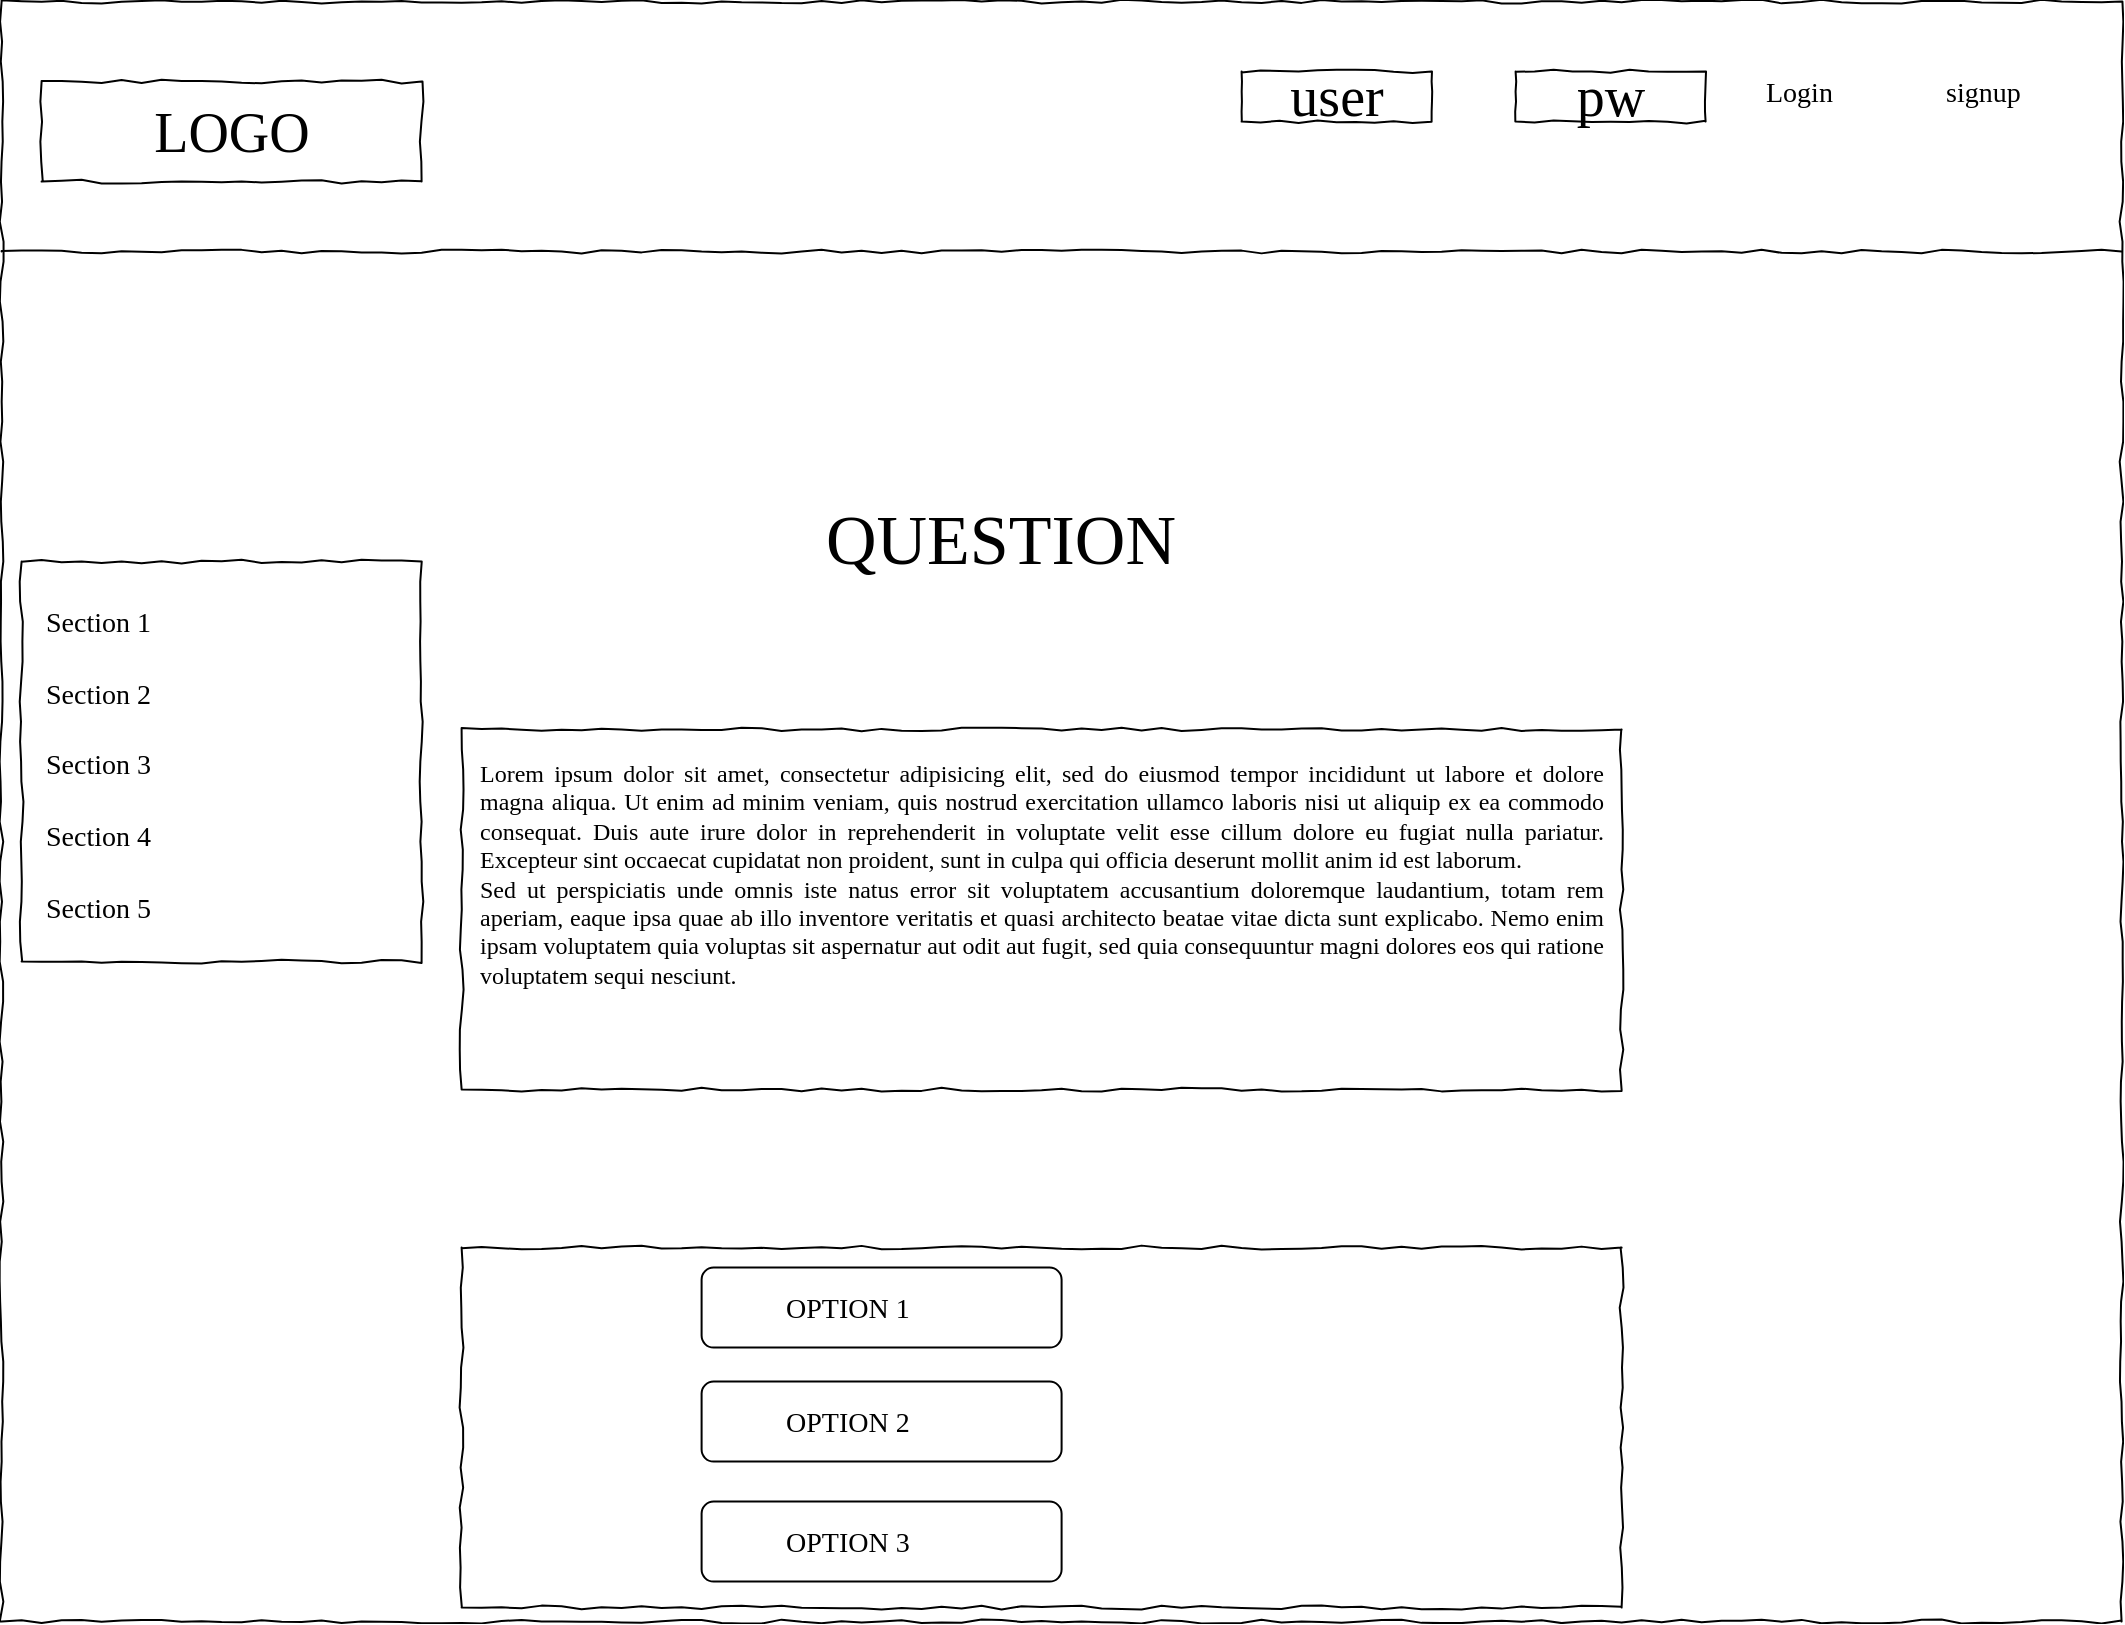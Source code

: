 <mxfile version="13.10.0" type="embed" pages="6">
    <diagram id="9mSrvR_fF11Wma3yozF7" name="Page-1">
        <mxGraphModel dx="3020" dy="1195" grid="1" gridSize="10" guides="1" tooltips="1" connect="1" arrows="1" fold="1" page="1" pageScale="1" pageWidth="827" pageHeight="1169" math="0" shadow="0">
            <root>
                <mxCell id="0"/>
                <mxCell id="1" parent="0"/>
                <mxCell id="EHp37O_aqdO1DeP4ZZcL-1" value="" style="rounded=1;whiteSpace=wrap;html=1;fontSize=35;" parent="1" vertex="1">
                    <mxGeometry x="90.8" y="884.8" width="180" height="40" as="geometry"/>
                </mxCell>
                <mxCell id="EHp37O_aqdO1DeP4ZZcL-2" value="" style="rounded=1;whiteSpace=wrap;html=1;fontSize=35;" parent="1" vertex="1">
                    <mxGeometry x="90.8" y="944.8" width="180" height="40" as="geometry"/>
                </mxCell>
                <mxCell id="EHp37O_aqdO1DeP4ZZcL-3" value="" style="whiteSpace=wrap;html=1;rounded=0;shadow=0;labelBackgroundColor=none;strokeWidth=1;fillColor=none;fontFamily=Verdana;fontSize=12;align=center;comic=1;" parent="1" vertex="1">
                    <mxGeometry x="-29.2" y="817.8" width="580" height="180" as="geometry"/>
                </mxCell>
                <mxCell id="EHp37O_aqdO1DeP4ZZcL-4" value="" style="rounded=1;whiteSpace=wrap;html=1;fontSize=35;" parent="1" vertex="1">
                    <mxGeometry x="90.8" y="827.8" width="180" height="40" as="geometry"/>
                </mxCell>
                <mxCell id="EHp37O_aqdO1DeP4ZZcL-5" value="" style="whiteSpace=wrap;html=1;rounded=0;shadow=0;labelBackgroundColor=none;strokeColor=#000000;strokeWidth=1;fillColor=none;fontFamily=Verdana;fontSize=12;fontColor=#000000;align=center;comic=1;" parent="1" vertex="1">
                    <mxGeometry x="-259.2" y="194.8" width="1060" height="810" as="geometry"/>
                </mxCell>
                <mxCell id="EHp37O_aqdO1DeP4ZZcL-6" value="LOGO" style="whiteSpace=wrap;html=1;rounded=0;shadow=0;labelBackgroundColor=none;strokeWidth=1;fontFamily=Verdana;fontSize=28;align=center;comic=1;" parent="1" vertex="1">
                    <mxGeometry x="-239.2" y="234.8" width="190" height="50" as="geometry"/>
                </mxCell>
                <mxCell id="EHp37O_aqdO1DeP4ZZcL-7" value="Login" style="text;html=1;points=[];align=left;verticalAlign=top;spacingTop=-4;fontSize=14;fontFamily=Verdana" parent="1" vertex="1">
                    <mxGeometry x="620.8" y="229.8" width="60" height="20" as="geometry"/>
                </mxCell>
                <mxCell id="EHp37O_aqdO1DeP4ZZcL-8" value="signup" style="text;html=1;points=[];align=left;verticalAlign=top;spacingTop=-4;fontSize=14;fontFamily=Verdana" parent="1" vertex="1">
                    <mxGeometry x="710.8" y="229.8" width="60" height="20" as="geometry"/>
                </mxCell>
                <mxCell id="EHp37O_aqdO1DeP4ZZcL-9" value="" style="whiteSpace=wrap;html=1;rounded=0;shadow=0;labelBackgroundColor=none;strokeWidth=1;fillColor=none;fontFamily=Verdana;fontSize=12;align=center;comic=1;" parent="1" vertex="1">
                    <mxGeometry x="-249.2" y="474.8" width="200" height="200" as="geometry"/>
                </mxCell>
                <mxCell id="EHp37O_aqdO1DeP4ZZcL-10" value="" style="line;strokeWidth=1;html=1;rounded=0;shadow=0;labelBackgroundColor=none;fillColor=none;fontFamily=Verdana;fontSize=14;fontColor=#000000;align=center;comic=1;" parent="1" vertex="1">
                    <mxGeometry x="-259.2" y="314.8" width="1060" height="10" as="geometry"/>
                </mxCell>
                <mxCell id="EHp37O_aqdO1DeP4ZZcL-11" value="" style="verticalLabelPosition=bottom;shadow=0;dashed=0;align=center;html=1;verticalAlign=top;strokeWidth=1;shape=mxgraph.mockup.graphics.simpleIcon;rounded=0;labelBackgroundColor=none;fontFamily=Verdana;fontSize=14;fontColor=#000000;comic=1;strokeColor=none;" parent="1" vertex="1">
                    <mxGeometry x="-29.2" y="404.8" width="580" height="400" as="geometry"/>
                </mxCell>
                <mxCell id="EHp37O_aqdO1DeP4ZZcL-12" value="Section 1" style="text;html=1;points=[];align=left;verticalAlign=top;spacingTop=-4;fontSize=14;fontFamily=Verdana" parent="1" vertex="1">
                    <mxGeometry x="-239.2" y="494.8" width="170" height="20" as="geometry"/>
                </mxCell>
                <mxCell id="EHp37O_aqdO1DeP4ZZcL-13" value="Section 2" style="text;html=1;points=[];align=left;verticalAlign=top;spacingTop=-4;fontSize=14;fontFamily=Verdana" parent="1" vertex="1">
                    <mxGeometry x="-239.2" y="530.8" width="170" height="20" as="geometry"/>
                </mxCell>
                <mxCell id="EHp37O_aqdO1DeP4ZZcL-14" value="Section 3" style="text;html=1;points=[];align=left;verticalAlign=top;spacingTop=-4;fontSize=14;fontFamily=Verdana" parent="1" vertex="1">
                    <mxGeometry x="-239.2" y="565.8" width="170" height="20" as="geometry"/>
                </mxCell>
                <mxCell id="EHp37O_aqdO1DeP4ZZcL-15" value="Section 4" style="text;html=1;points=[];align=left;verticalAlign=top;spacingTop=-4;fontSize=14;fontFamily=Verdana" parent="1" vertex="1">
                    <mxGeometry x="-239.2" y="601.8" width="170" height="20" as="geometry"/>
                </mxCell>
                <mxCell id="EHp37O_aqdO1DeP4ZZcL-16" value="Section 5" style="text;html=1;points=[];align=left;verticalAlign=top;spacingTop=-4;fontSize=14;fontFamily=Verdana" parent="1" vertex="1">
                    <mxGeometry x="-239.2" y="637.8" width="170" height="20" as="geometry"/>
                </mxCell>
                <mxCell id="EHp37O_aqdO1DeP4ZZcL-17" value="QUESTION" style="text;html=1;points=[];align=left;verticalAlign=top;spacingTop=-4;fontSize=35;fontFamily=Verdana" parent="1" vertex="1">
                    <mxGeometry x="150.8" y="440.8" width="170" height="20" as="geometry"/>
                </mxCell>
                <mxCell id="EHp37O_aqdO1DeP4ZZcL-18" value="user" style="whiteSpace=wrap;html=1;rounded=0;shadow=0;labelBackgroundColor=none;strokeWidth=1;fontFamily=Verdana;fontSize=28;align=center;comic=1;" parent="1" vertex="1">
                    <mxGeometry x="360.8" y="229.8" width="95" height="25" as="geometry"/>
                </mxCell>
                <mxCell id="EHp37O_aqdO1DeP4ZZcL-19" value="pw" style="whiteSpace=wrap;html=1;rounded=0;shadow=0;labelBackgroundColor=none;strokeWidth=1;fontFamily=Verdana;fontSize=28;align=center;comic=1;" parent="1" vertex="1">
                    <mxGeometry x="497.8" y="229.8" width="95" height="25" as="geometry"/>
                </mxCell>
                <mxCell id="EHp37O_aqdO1DeP4ZZcL-20" value="&lt;div style=&quot;text-align: justify&quot;&gt;&lt;span&gt;Lorem ipsum dolor sit amet, consectetur adipisicing elit, sed do eiusmod tempor incididunt ut labore et dolore magna aliqua. Ut enim ad minim veniam, quis nostrud exercitation ullamco laboris nisi ut aliquip ex ea commodo consequat. Duis aute irure dolor in reprehenderit in voluptate velit esse cillum dolore eu fugiat nulla pariatur. Excepteur sint occaecat cupidatat non proident, sunt in culpa qui officia deserunt mollit anim id est laborum.&lt;/span&gt;&lt;/div&gt;&lt;div style=&quot;text-align: justify&quot;&gt;&lt;span&gt;Sed ut perspiciatis unde omnis iste natus error sit voluptatem accusantium doloremque laudantium, totam rem aperiam, eaque ipsa quae ab illo inventore veritatis et quasi architecto beatae vitae dicta sunt explicabo. Nemo enim ipsam voluptatem quia voluptas sit aspernatur aut odit aut fugit, sed quia consequuntur magni dolores eos qui ratione voluptatem sequi nesciunt.&amp;nbsp;&lt;/span&gt;&lt;/div&gt;" style="whiteSpace=wrap;html=1;rounded=0;shadow=0;labelBackgroundColor=none;strokeWidth=1;fillColor=none;fontFamily=Verdana;fontSize=12;align=center;verticalAlign=top;spacing=10;comic=1;" parent="1" vertex="1">
                    <mxGeometry x="-29.2" y="558.8" width="580" height="180" as="geometry"/>
                </mxCell>
                <mxCell id="EHp37O_aqdO1DeP4ZZcL-21" value="OPTION 1" style="text;html=1;points=[];align=left;verticalAlign=top;spacingTop=-4;fontSize=14;fontFamily=Verdana" parent="1" vertex="1">
                    <mxGeometry x="130.8" y="837.8" width="170" height="20" as="geometry"/>
                </mxCell>
                <mxCell id="EHp37O_aqdO1DeP4ZZcL-22" value="OPTION 2" style="text;html=1;points=[];align=left;verticalAlign=top;spacingTop=-4;fontSize=14;fontFamily=Verdana" parent="1" vertex="1">
                    <mxGeometry x="130.8" y="894.8" width="170" height="20" as="geometry"/>
                </mxCell>
                <mxCell id="EHp37O_aqdO1DeP4ZZcL-23" value="OPTION 3" style="text;html=1;points=[];align=left;verticalAlign=top;spacingTop=-4;fontSize=14;fontFamily=Verdana" parent="1" vertex="1">
                    <mxGeometry x="130.8" y="954.8" width="170" height="20" as="geometry"/>
                </mxCell>
            </root>
        </mxGraphModel>
    </diagram>
    <diagram name="header" id="T_zv0y7L2unFAjTuKP4S">
        &#xa;
        <mxGraphModel dx="1550" dy="819" grid="1" gridSize="10" guides="1" tooltips="1" connect="1" arrows="1" fold="1" page="1" pageScale="1" pageWidth="1100" pageHeight="850" background="#ffffff" math="0" shadow="0">
            &#xa;
            <root>
                &#xa;
                <mxCell id="0"/>
                &#xa;
                <mxCell id="1" parent="0"/>
                &#xa;
                <mxCell id="677b7b8949515195-2" value="LOGO" style="whiteSpace=wrap;html=1;rounded=0;shadow=0;labelBackgroundColor=none;strokeWidth=1;fontFamily=Verdana;fontSize=28;align=center;comic=1;" parent="1" vertex="1">
                    &#xa;
                    <mxGeometry x="40" y="60" width="190" height="50" as="geometry"/>
                    &#xa;
                </mxCell>
                &#xa;
                <mxCell id="677b7b8949515195-5" value="Login" style="text;html=1;points=[];align=left;verticalAlign=top;spacingTop=-4;fontSize=14;fontFamily=Verdana" parent="1" vertex="1">
                    &#xa;
                    <mxGeometry x="900" y="55" width="60" height="20" as="geometry"/>
                    &#xa;
                </mxCell>
                &#xa;
                <mxCell id="677b7b8949515195-6" value="signup" style="text;html=1;points=[];align=left;verticalAlign=top;spacingTop=-4;fontSize=14;fontFamily=Verdana" parent="1" vertex="1">
                    &#xa;
                    <mxGeometry x="990" y="55" width="60" height="20" as="geometry"/>
                    &#xa;
                </mxCell>
                &#xa;
                <mxCell id="677b7b8949515195-9" value="" style="line;strokeWidth=1;html=1;rounded=0;shadow=0;labelBackgroundColor=none;fillColor=none;fontFamily=Verdana;fontSize=14;fontColor=#000000;align=center;comic=1;" parent="1" vertex="1">
                    &#xa;
                    <mxGeometry x="20" y="140" width="1060" height="10" as="geometry"/>
                    &#xa;
                </mxCell>
                &#xa;
                <mxCell id="8QZH9lYyCBdCJ9C0I0Zb-1" value="user" style="whiteSpace=wrap;html=1;rounded=0;shadow=0;labelBackgroundColor=none;strokeWidth=1;fontFamily=Verdana;fontSize=28;align=center;comic=1;" parent="1" vertex="1">
                    &#xa;
                    <mxGeometry x="640" y="55" width="95" height="25" as="geometry"/>
                    &#xa;
                </mxCell>
                &#xa;
                <mxCell id="8QZH9lYyCBdCJ9C0I0Zb-2" value="pw" style="whiteSpace=wrap;html=1;rounded=0;shadow=0;labelBackgroundColor=none;strokeWidth=1;fontFamily=Verdana;fontSize=28;align=center;comic=1;" parent="1" vertex="1">
                    &#xa;
                    <mxGeometry x="777" y="55" width="95" height="25" as="geometry"/>
                    &#xa;
                </mxCell>
                &#xa;
            </root>
            &#xa;
        </mxGraphModel>
        &#xa;
    </diagram>
    <diagram name="registration-page" id="9AKe_0z_vFHGm0qojJKv">
        <mxGraphModel dx="877" dy="478" grid="1" gridSize="10" guides="1" tooltips="1" connect="1" arrows="1" fold="1" page="1" pageScale="1" pageWidth="827" pageHeight="1169" math="0" shadow="0">
            <root>
                <mxCell id="NIF3lZsHgz7MxcqevJ2k-0"/>
                <mxCell id="NIF3lZsHgz7MxcqevJ2k-1" parent="NIF3lZsHgz7MxcqevJ2k-0"/>
                <mxCell id="MGryraTiGLBQ0hXm_vK5-1" value="" style="rounded=1;whiteSpace=wrap;html=1;fontSize=35;" parent="NIF3lZsHgz7MxcqevJ2k-1" vertex="1">
                    <mxGeometry x="740" y="555" width="180" height="40" as="geometry"/>
                </mxCell>
                <mxCell id="nOmtM3Nrmr1HUzVENjCZ-4" value="" style="whiteSpace=wrap;html=1;rounded=0;shadow=0;labelBackgroundColor=none;strokeColor=#000000;strokeWidth=1;fillColor=none;fontFamily=Verdana;fontSize=12;fontColor=#000000;align=center;comic=1;" parent="NIF3lZsHgz7MxcqevJ2k-1" vertex="1">
                    <mxGeometry x="20" y="20" width="1060" height="810" as="geometry"/>
                </mxCell>
                <mxCell id="nOmtM3Nrmr1HUzVENjCZ-0" value="" style="rounded=1;whiteSpace=wrap;html=1;fontSize=35;" parent="NIF3lZsHgz7MxcqevJ2k-1" vertex="1">
                    <mxGeometry x="740" y="384.5" width="180" height="40" as="geometry"/>
                </mxCell>
                <mxCell id="nOmtM3Nrmr1HUzVENjCZ-1" value="" style="rounded=1;whiteSpace=wrap;html=1;fontSize=35;" parent="NIF3lZsHgz7MxcqevJ2k-1" vertex="1">
                    <mxGeometry x="740" y="500" width="180" height="40" as="geometry"/>
                </mxCell>
                <mxCell id="nOmtM3Nrmr1HUzVENjCZ-2" value="" style="whiteSpace=wrap;html=1;rounded=0;shadow=0;labelBackgroundColor=none;strokeWidth=1;fillColor=none;fontFamily=Verdana;fontSize=12;align=center;comic=1;" parent="NIF3lZsHgz7MxcqevJ2k-1" vertex="1">
                    <mxGeometry x="650" y="227.5" width="420" height="395" as="geometry"/>
                </mxCell>
                <mxCell id="nOmtM3Nrmr1HUzVENjCZ-3" value="" style="rounded=1;whiteSpace=wrap;html=1;fontSize=35;" parent="NIF3lZsHgz7MxcqevJ2k-1" vertex="1">
                    <mxGeometry x="740" y="267.5" width="180" height="40" as="geometry"/>
                </mxCell>
                <mxCell id="nOmtM3Nrmr1HUzVENjCZ-5" value="LOGO" style="whiteSpace=wrap;html=1;rounded=0;shadow=0;labelBackgroundColor=none;strokeWidth=1;fontFamily=Verdana;fontSize=28;align=center;comic=1;" parent="NIF3lZsHgz7MxcqevJ2k-1" vertex="1">
                    <mxGeometry x="40" y="60" width="190" height="50" as="geometry"/>
                </mxCell>
                <mxCell id="nOmtM3Nrmr1HUzVENjCZ-6" value="Login" style="text;html=1;points=[];align=left;verticalAlign=top;spacingTop=-4;fontSize=14;fontFamily=Verdana" parent="NIF3lZsHgz7MxcqevJ2k-1" vertex="1">
                    <mxGeometry x="900" y="55" width="60" height="20" as="geometry"/>
                </mxCell>
                <mxCell id="nOmtM3Nrmr1HUzVENjCZ-7" value="signup" style="text;html=1;points=[];align=left;verticalAlign=top;spacingTop=-4;fontSize=14;fontFamily=Verdana" parent="NIF3lZsHgz7MxcqevJ2k-1" vertex="1">
                    <mxGeometry x="990" y="55" width="60" height="20" as="geometry"/>
                </mxCell>
                <mxCell id="nOmtM3Nrmr1HUzVENjCZ-9" value="" style="line;strokeWidth=1;html=1;rounded=0;shadow=0;labelBackgroundColor=none;fillColor=none;fontFamily=Verdana;fontSize=14;fontColor=#000000;align=center;comic=1;" parent="NIF3lZsHgz7MxcqevJ2k-1" vertex="1">
                    <mxGeometry x="20" y="140" width="1060" height="10" as="geometry"/>
                </mxCell>
                <mxCell id="nOmtM3Nrmr1HUzVENjCZ-10" value="" style="verticalLabelPosition=bottom;shadow=0;dashed=0;align=center;html=1;verticalAlign=top;strokeWidth=1;shape=mxgraph.mockup.graphics.simpleIcon;rounded=0;labelBackgroundColor=none;fontFamily=Verdana;fontSize=14;fontColor=#000000;comic=1;strokeColor=none;" parent="NIF3lZsHgz7MxcqevJ2k-1" vertex="1">
                    <mxGeometry x="40" y="225" width="580" height="400" as="geometry"/>
                </mxCell>
                <mxCell id="nOmtM3Nrmr1HUzVENjCZ-16" value="WANT TO BE THE MASTER?" style="text;html=1;points=[];align=left;verticalAlign=top;spacingTop=-4;fontSize=35;fontFamily=Verdana" parent="NIF3lZsHgz7MxcqevJ2k-1" vertex="1">
                    <mxGeometry x="90" y="300" width="170" height="20" as="geometry"/>
                </mxCell>
                <mxCell id="nOmtM3Nrmr1HUzVENjCZ-17" value="user" style="whiteSpace=wrap;html=1;rounded=0;shadow=0;labelBackgroundColor=none;strokeWidth=1;fontFamily=Verdana;fontSize=28;align=center;comic=1;" parent="NIF3lZsHgz7MxcqevJ2k-1" vertex="1">
                    <mxGeometry x="640" y="55" width="95" height="25" as="geometry"/>
                </mxCell>
                <mxCell id="nOmtM3Nrmr1HUzVENjCZ-18" value="pw" style="whiteSpace=wrap;html=1;rounded=0;shadow=0;labelBackgroundColor=none;strokeWidth=1;fontFamily=Verdana;fontSize=28;align=center;comic=1;" parent="NIF3lZsHgz7MxcqevJ2k-1" vertex="1">
                    <mxGeometry x="777" y="55" width="95" height="25" as="geometry"/>
                </mxCell>
                <mxCell id="nOmtM3Nrmr1HUzVENjCZ-19" value="&lt;div style=&quot;text-align: justify&quot;&gt;&lt;span&gt;Lorem ipsum dolor sit amet, consectetur adipisicing elit, sed do eiusmod tempor incididunt ut labore et dolore magna aliqua. Ut enim ad minim veniam, quis nostrud exercitation ullamco laboris nisi ut aliquip ex ea commodo consequat. Duis aute irure dolor in reprehenderit in voluptate velit esse cillum dolore eu fugiat nulla pariatur. Excepteur sint occaecat cupidatat non proident, sunt in culpa qui officia deserunt mollit anim id est laborum.&lt;/span&gt;&lt;/div&gt;&lt;div style=&quot;text-align: justify&quot;&gt;&lt;span&gt;Sed ut perspiciatis unde omnis iste natus error sit voluptatem accusantium doloremque laudantium, totam rem aperiam, eaque ipsa quae ab illo inventore veritatis et quasi architecto beatae vitae dicta sunt explicabo. Nemo enim ipsam voluptatem quia voluptas sit aspernatur aut odit aut fugit, sed quia consequuntur magni dolores eos qui ratione voluptatem sequi nesciunt.&amp;nbsp;&lt;/span&gt;&lt;/div&gt;" style="whiteSpace=wrap;html=1;rounded=0;shadow=0;labelBackgroundColor=none;strokeWidth=1;fillColor=none;fontFamily=Verdana;fontSize=12;align=center;verticalAlign=top;spacing=10;comic=1;" parent="NIF3lZsHgz7MxcqevJ2k-1" vertex="1">
                    <mxGeometry x="40" y="384" width="580" height="180" as="geometry"/>
                </mxCell>
                <mxCell id="nOmtM3Nrmr1HUzVENjCZ-20" value="username" style="text;html=1;points=[];align=left;verticalAlign=top;spacingTop=-4;fontSize=14;fontFamily=Verdana" parent="NIF3lZsHgz7MxcqevJ2k-1" vertex="1">
                    <mxGeometry x="745" y="280" width="170" height="20" as="geometry"/>
                </mxCell>
                <mxCell id="nOmtM3Nrmr1HUzVENjCZ-21" value="email" style="text;html=1;points=[];align=left;verticalAlign=top;spacingTop=-4;fontSize=14;fontFamily=Verdana" parent="NIF3lZsHgz7MxcqevJ2k-1" vertex="1">
                    <mxGeometry x="750" y="394.5" width="170" height="20" as="geometry"/>
                </mxCell>
                <mxCell id="nOmtM3Nrmr1HUzVENjCZ-22" value="password" style="text;html=1;points=[];align=left;verticalAlign=top;spacingTop=-4;fontSize=14;fontFamily=Verdana" parent="NIF3lZsHgz7MxcqevJ2k-1" vertex="1">
                    <mxGeometry x="750" y="510" width="170" height="20" as="geometry"/>
                </mxCell>
                <mxCell id="MGryraTiGLBQ0hXm_vK5-0" value="password confirm" style="text;html=1;points=[];align=left;verticalAlign=top;spacingTop=-4;fontSize=14;fontFamily=Verdana" parent="NIF3lZsHgz7MxcqevJ2k-1" vertex="1">
                    <mxGeometry x="745" y="565" width="170" height="20" as="geometry"/>
                </mxCell>
            </root>
        </mxGraphModel>
    </diagram>
    <diagram name="profile-page" id="g--mK8BYZzk1jdARfQBr">
        <mxGraphModel dx="877" dy="478" grid="1" gridSize="10" guides="1" tooltips="1" connect="1" arrows="1" fold="1" page="1" pageScale="1" pageWidth="827" pageHeight="1169" math="0" shadow="0">
            <root>
                <mxCell id="0dxuwfQQ5gh4Inx5gka1-0"/>
                <mxCell id="0dxuwfQQ5gh4Inx5gka1-1" parent="0dxuwfQQ5gh4Inx5gka1-0"/>
                <mxCell id="9xYVkCANvFMkuIdB-fbr-4" value="" style="whiteSpace=wrap;html=1;rounded=0;shadow=0;labelBackgroundColor=none;strokeColor=#000000;strokeWidth=1;fillColor=none;fontFamily=Verdana;fontSize=12;fontColor=#000000;align=center;comic=1;" parent="0dxuwfQQ5gh4Inx5gka1-1" vertex="1">
                    <mxGeometry x="20" y="25" width="1060" height="810" as="geometry"/>
                </mxCell>
                <mxCell id="9xYVkCANvFMkuIdB-fbr-6" value="Login" style="text;html=1;points=[];align=left;verticalAlign=top;spacingTop=-4;fontSize=14;fontFamily=Verdana" parent="0dxuwfQQ5gh4Inx5gka1-1" vertex="1">
                    <mxGeometry x="900" y="55" width="60" height="20" as="geometry"/>
                </mxCell>
                <mxCell id="9xYVkCANvFMkuIdB-fbr-7" value="signup" style="text;html=1;points=[];align=left;verticalAlign=top;spacingTop=-4;fontSize=14;fontFamily=Verdana" parent="0dxuwfQQ5gh4Inx5gka1-1" vertex="1">
                    <mxGeometry x="990" y="55" width="60" height="20" as="geometry"/>
                </mxCell>
                <mxCell id="9xYVkCANvFMkuIdB-fbr-9" value="" style="line;strokeWidth=1;html=1;rounded=0;shadow=0;labelBackgroundColor=none;fillColor=none;fontFamily=Verdana;fontSize=14;fontColor=#000000;align=center;comic=1;" parent="0dxuwfQQ5gh4Inx5gka1-1" vertex="1">
                    <mxGeometry x="20" y="140" width="1060" height="10" as="geometry"/>
                </mxCell>
                <mxCell id="9xYVkCANvFMkuIdB-fbr-10" value="" style="verticalLabelPosition=bottom;shadow=0;dashed=0;align=center;html=1;verticalAlign=top;strokeWidth=1;shape=mxgraph.mockup.graphics.simpleIcon;rounded=0;labelBackgroundColor=none;fontFamily=Verdana;fontSize=14;fontColor=#000000;comic=1;strokeColor=none;" parent="0dxuwfQQ5gh4Inx5gka1-1" vertex="1">
                    <mxGeometry x="190" y="230" width="580" height="580" as="geometry"/>
                </mxCell>
                <mxCell id="9xYVkCANvFMkuIdB-fbr-16" value="My Questions&lt;br&gt;" style="text;html=1;points=[];align=left;verticalAlign=top;spacingTop=-4;fontSize=35;fontFamily=Verdana" parent="0dxuwfQQ5gh4Inx5gka1-1" vertex="1">
                    <mxGeometry x="329" y="250" width="170" height="20" as="geometry"/>
                </mxCell>
                <mxCell id="9xYVkCANvFMkuIdB-fbr-17" value="user" style="whiteSpace=wrap;html=1;rounded=0;shadow=0;labelBackgroundColor=none;strokeWidth=1;fontFamily=Verdana;fontSize=28;align=center;comic=1;" parent="0dxuwfQQ5gh4Inx5gka1-1" vertex="1">
                    <mxGeometry x="640" y="55" width="95" height="25" as="geometry"/>
                </mxCell>
                <mxCell id="9xYVkCANvFMkuIdB-fbr-18" value="pw" style="whiteSpace=wrap;html=1;rounded=0;shadow=0;labelBackgroundColor=none;strokeWidth=1;fontFamily=Verdana;fontSize=28;align=center;comic=1;" parent="0dxuwfQQ5gh4Inx5gka1-1" vertex="1">
                    <mxGeometry x="777" y="55" width="95" height="25" as="geometry"/>
                </mxCell>
                <mxCell id="UMmq76hrik-6o8abUo-w-1" value="" style="verticalLabelPosition=bottom;shadow=0;dashed=0;align=center;html=1;verticalAlign=top;strokeWidth=1;shape=mxgraph.mockup.graphics.simpleIcon;rounded=0;labelBackgroundColor=none;fontFamily=Verdana;fontSize=14;fontColor=#000000;comic=1;strokeColor=none;" parent="0dxuwfQQ5gh4Inx5gka1-1" vertex="1">
                    <mxGeometry x="842.5" y="160" width="210" height="590" as="geometry"/>
                </mxCell>
                <mxCell id="UMmq76hrik-6o8abUo-w-2" value="LOGO" style="whiteSpace=wrap;html=1;rounded=0;shadow=0;labelBackgroundColor=none;strokeWidth=1;fontFamily=Verdana;fontSize=28;align=center;comic=1;" parent="0dxuwfQQ5gh4Inx5gka1-1" vertex="1">
                    <mxGeometry x="40" y="60" width="190" height="50" as="geometry"/>
                </mxCell>
                <mxCell id="UMmq76hrik-6o8abUo-w-3" value="BILD" style="whiteSpace=wrap;html=1;rounded=0;shadow=0;labelBackgroundColor=none;strokeWidth=1;fontFamily=Verdana;fontSize=28;align=center;comic=1;" parent="0dxuwfQQ5gh4Inx5gka1-1" vertex="1">
                    <mxGeometry x="880" y="180" width="135" height="120" as="geometry"/>
                </mxCell>
                <mxCell id="UMmq76hrik-6o8abUo-w-4" value="Jonas Andersson&lt;br&gt;" style="text;html=1;points=[];align=left;verticalAlign=top;spacingTop=-4;fontSize=14;fontFamily=Verdana" parent="0dxuwfQQ5gh4Inx5gka1-1" vertex="1">
                    <mxGeometry x="890" y="330" width="60" height="20" as="geometry"/>
                </mxCell>
                <mxCell id="UMmq76hrik-6o8abUo-w-5" value="Rank: 12 / 2342" style="text;html=1;points=[];align=left;verticalAlign=top;spacingTop=-4;fontSize=14;fontFamily=Verdana" parent="0dxuwfQQ5gh4Inx5gka1-1" vertex="1">
                    <mxGeometry x="890" y="370" width="60" height="20" as="geometry"/>
                </mxCell>
                <mxCell id="9xYVkCANvFMkuIdB-fbr-3" value="" style="rounded=1;whiteSpace=wrap;html=1;fontSize=35;" parent="0dxuwfQQ5gh4Inx5gka1-1" vertex="1">
                    <mxGeometry x="857.5" y="700" width="180" height="40" as="geometry"/>
                </mxCell>
                <mxCell id="9xYVkCANvFMkuIdB-fbr-21" value="Delete user&lt;br&gt;" style="text;html=1;points=[];align=left;verticalAlign=top;spacingTop=-4;fontSize=14;fontFamily=Verdana" parent="0dxuwfQQ5gh4Inx5gka1-1" vertex="1">
                    <mxGeometry x="872" y="710" width="170" height="20" as="geometry"/>
                </mxCell>
                <mxCell id="UMmq76hrik-6o8abUo-w-7" value="" style="rounded=1;whiteSpace=wrap;html=1;fontSize=35;" parent="0dxuwfQQ5gh4Inx5gka1-1" vertex="1">
                    <mxGeometry x="857.5" y="643" width="180" height="40" as="geometry"/>
                </mxCell>
                <mxCell id="UMmq76hrik-6o8abUo-w-8" value="Log out" style="text;html=1;points=[];align=left;verticalAlign=top;spacingTop=-4;fontSize=14;fontFamily=Verdana" parent="0dxuwfQQ5gh4Inx5gka1-1" vertex="1">
                    <mxGeometry x="872" y="653" width="170" height="20" as="geometry"/>
                </mxCell>
                <mxCell id="9xYVkCANvFMkuIdB-fbr-2" value="" style="whiteSpace=wrap;html=1;rounded=0;shadow=0;labelBackgroundColor=none;strokeWidth=1;fillColor=none;fontFamily=Verdana;fontSize=12;align=center;comic=1;" parent="0dxuwfQQ5gh4Inx5gka1-1" vertex="1">
                    <mxGeometry x="230" y="320" width="523" height="460" as="geometry"/>
                </mxCell>
                <mxCell id="UMmq76hrik-6o8abUo-w-13" value="Question xxx" style="text;html=1;points=[];align=left;verticalAlign=top;spacingTop=-4;fontSize=19;fontFamily=Verdana" parent="0dxuwfQQ5gh4Inx5gka1-1" vertex="1">
                    <mxGeometry x="395" y="602.5" width="170" height="30" as="geometry"/>
                </mxCell>
                <mxCell id="UMmq76hrik-6o8abUo-w-18" value="Question xxx" style="text;html=1;points=[];align=left;verticalAlign=top;spacingTop=-4;fontSize=19;fontFamily=Verdana" parent="0dxuwfQQ5gh4Inx5gka1-1" vertex="1">
                    <mxGeometry x="395" y="567.5" width="170" height="20" as="geometry"/>
                </mxCell>
                <mxCell id="UMmq76hrik-6o8abUo-w-19" value="Question xxx" style="text;html=1;points=[];align=left;verticalAlign=top;spacingTop=-4;fontSize=19;fontFamily=Verdana" parent="0dxuwfQQ5gh4Inx5gka1-1" vertex="1">
                    <mxGeometry x="395" y="407.5" width="170" height="20" as="geometry"/>
                </mxCell>
                <mxCell id="UMmq76hrik-6o8abUo-w-20" value="Question xxx" style="text;html=1;points=[];align=left;verticalAlign=top;spacingTop=-4;fontSize=19;fontFamily=Verdana" parent="0dxuwfQQ5gh4Inx5gka1-1" vertex="1">
                    <mxGeometry x="395" y="447.5" width="170" height="20" as="geometry"/>
                </mxCell>
                <mxCell id="UMmq76hrik-6o8abUo-w-21" value="Question xxx" style="text;html=1;points=[];align=left;verticalAlign=top;spacingTop=-4;fontSize=19;fontFamily=Verdana" parent="0dxuwfQQ5gh4Inx5gka1-1" vertex="1">
                    <mxGeometry x="395" y="487.5" width="170" height="20" as="geometry"/>
                </mxCell>
                <mxCell id="UMmq76hrik-6o8abUo-w-22" value="Question xxx" style="text;html=1;points=[];align=left;verticalAlign=top;spacingTop=-4;fontSize=19;fontFamily=Verdana" parent="0dxuwfQQ5gh4Inx5gka1-1" vertex="1">
                    <mxGeometry x="395" y="527.5" width="170" height="20" as="geometry"/>
                </mxCell>
            </root>
        </mxGraphModel>
    </diagram>
    <diagram id="OyLGDA6h9Mpl57eU6RSl" name="Create/Delete">
        <mxGraphModel dx="877" dy="478" grid="1" gridSize="10" guides="1" tooltips="1" connect="1" arrows="1" fold="1" page="1" pageScale="1" pageWidth="827" pageHeight="1169" math="0" shadow="0">
            <root>
                <mxCell id="NCjoz6zpyd_v-tq3CQJG-0"/>
                <mxCell id="NCjoz6zpyd_v-tq3CQJG-1" parent="NCjoz6zpyd_v-tq3CQJG-0"/>
                <mxCell id="NCjoz6zpyd_v-tq3CQJG-2" value="" style="whiteSpace=wrap;html=1;rounded=0;shadow=0;labelBackgroundColor=none;strokeColor=#000000;strokeWidth=1;fillColor=none;fontFamily=Verdana;fontSize=12;fontColor=#000000;align=center;comic=1;" parent="NCjoz6zpyd_v-tq3CQJG-1" vertex="1">
                    <mxGeometry x="20" y="25" width="1060" height="810" as="geometry"/>
                </mxCell>
                <mxCell id="NCjoz6zpyd_v-tq3CQJG-3" value="Login" style="text;html=1;points=[];align=left;verticalAlign=top;spacingTop=-4;fontSize=14;fontFamily=Verdana" parent="NCjoz6zpyd_v-tq3CQJG-1" vertex="1">
                    <mxGeometry x="900" y="55" width="60" height="20" as="geometry"/>
                </mxCell>
                <mxCell id="NCjoz6zpyd_v-tq3CQJG-4" value="signup" style="text;html=1;points=[];align=left;verticalAlign=top;spacingTop=-4;fontSize=14;fontFamily=Verdana" parent="NCjoz6zpyd_v-tq3CQJG-1" vertex="1">
                    <mxGeometry x="990" y="55" width="60" height="20" as="geometry"/>
                </mxCell>
                <mxCell id="NCjoz6zpyd_v-tq3CQJG-5" value="" style="line;strokeWidth=1;html=1;rounded=0;shadow=0;labelBackgroundColor=none;fillColor=none;fontFamily=Verdana;fontSize=14;fontColor=#000000;align=center;comic=1;" parent="NCjoz6zpyd_v-tq3CQJG-1" vertex="1">
                    <mxGeometry x="20" y="140" width="1060" height="10" as="geometry"/>
                </mxCell>
                <mxCell id="NCjoz6zpyd_v-tq3CQJG-6" value="" style="verticalLabelPosition=bottom;shadow=0;dashed=0;align=center;html=1;verticalAlign=top;strokeWidth=1;shape=mxgraph.mockup.graphics.simpleIcon;rounded=0;labelBackgroundColor=none;fontFamily=Verdana;fontSize=14;fontColor=#000000;comic=1;strokeColor=none;" parent="NCjoz6zpyd_v-tq3CQJG-1" vertex="1">
                    <mxGeometry x="190" y="230" width="580" height="580" as="geometry"/>
                </mxCell>
                <mxCell id="NCjoz6zpyd_v-tq3CQJG-7" value="My Questions&lt;br&gt;" style="text;html=1;points=[];align=left;verticalAlign=top;spacingTop=-4;fontSize=35;fontFamily=Verdana" parent="NCjoz6zpyd_v-tq3CQJG-1" vertex="1">
                    <mxGeometry x="329" y="250" width="170" height="20" as="geometry"/>
                </mxCell>
                <mxCell id="NCjoz6zpyd_v-tq3CQJG-8" value="user" style="whiteSpace=wrap;html=1;rounded=0;shadow=0;labelBackgroundColor=none;strokeWidth=1;fontFamily=Verdana;fontSize=28;align=center;comic=1;" parent="NCjoz6zpyd_v-tq3CQJG-1" vertex="1">
                    <mxGeometry x="640" y="55" width="95" height="25" as="geometry"/>
                </mxCell>
                <mxCell id="NCjoz6zpyd_v-tq3CQJG-9" value="pw" style="whiteSpace=wrap;html=1;rounded=0;shadow=0;labelBackgroundColor=none;strokeWidth=1;fontFamily=Verdana;fontSize=28;align=center;comic=1;" parent="NCjoz6zpyd_v-tq3CQJG-1" vertex="1">
                    <mxGeometry x="777" y="55" width="95" height="25" as="geometry"/>
                </mxCell>
                <mxCell id="NCjoz6zpyd_v-tq3CQJG-10" value="" style="verticalLabelPosition=bottom;shadow=0;dashed=0;align=center;html=1;verticalAlign=top;strokeWidth=1;shape=mxgraph.mockup.graphics.simpleIcon;rounded=0;labelBackgroundColor=none;fontFamily=Verdana;fontSize=14;fontColor=#000000;comic=1;strokeColor=none;" parent="NCjoz6zpyd_v-tq3CQJG-1" vertex="1">
                    <mxGeometry x="842.5" y="160" width="210" height="590" as="geometry"/>
                </mxCell>
                <mxCell id="NCjoz6zpyd_v-tq3CQJG-11" value="LOGO" style="whiteSpace=wrap;html=1;rounded=0;shadow=0;labelBackgroundColor=none;strokeWidth=1;fontFamily=Verdana;fontSize=28;align=center;comic=1;" parent="NCjoz6zpyd_v-tq3CQJG-1" vertex="1">
                    <mxGeometry x="40" y="60" width="190" height="50" as="geometry"/>
                </mxCell>
                <mxCell id="NCjoz6zpyd_v-tq3CQJG-12" value="BILD" style="whiteSpace=wrap;html=1;rounded=0;shadow=0;labelBackgroundColor=none;strokeWidth=1;fontFamily=Verdana;fontSize=28;align=center;comic=1;" parent="NCjoz6zpyd_v-tq3CQJG-1" vertex="1">
                    <mxGeometry x="880" y="180" width="135" height="120" as="geometry"/>
                </mxCell>
                <mxCell id="NCjoz6zpyd_v-tq3CQJG-13" value="Jonas Andersson&lt;br&gt;" style="text;html=1;points=[];align=left;verticalAlign=top;spacingTop=-4;fontSize=14;fontFamily=Verdana" parent="NCjoz6zpyd_v-tq3CQJG-1" vertex="1">
                    <mxGeometry x="890" y="330" width="60" height="20" as="geometry"/>
                </mxCell>
                <mxCell id="NCjoz6zpyd_v-tq3CQJG-14" value="Rank: 12 / 2342" style="text;html=1;points=[];align=left;verticalAlign=top;spacingTop=-4;fontSize=14;fontFamily=Verdana" parent="NCjoz6zpyd_v-tq3CQJG-1" vertex="1">
                    <mxGeometry x="890" y="370" width="60" height="20" as="geometry"/>
                </mxCell>
                <mxCell id="NCjoz6zpyd_v-tq3CQJG-15" value="" style="rounded=1;whiteSpace=wrap;html=1;fontSize=35;" parent="NCjoz6zpyd_v-tq3CQJG-1" vertex="1">
                    <mxGeometry x="857.5" y="700" width="180" height="40" as="geometry"/>
                </mxCell>
                <mxCell id="NCjoz6zpyd_v-tq3CQJG-16" value="Delete user&lt;br&gt;" style="text;html=1;points=[];align=left;verticalAlign=top;spacingTop=-4;fontSize=14;fontFamily=Verdana" parent="NCjoz6zpyd_v-tq3CQJG-1" vertex="1">
                    <mxGeometry x="872" y="710" width="170" height="20" as="geometry"/>
                </mxCell>
                <mxCell id="NCjoz6zpyd_v-tq3CQJG-17" value="" style="rounded=1;whiteSpace=wrap;html=1;fontSize=35;" parent="NCjoz6zpyd_v-tq3CQJG-1" vertex="1">
                    <mxGeometry x="857.5" y="643" width="180" height="40" as="geometry"/>
                </mxCell>
                <mxCell id="NCjoz6zpyd_v-tq3CQJG-18" value="Log out" style="text;html=1;points=[];align=left;verticalAlign=top;spacingTop=-4;fontSize=14;fontFamily=Verdana" parent="NCjoz6zpyd_v-tq3CQJG-1" vertex="1">
                    <mxGeometry x="872" y="653" width="170" height="20" as="geometry"/>
                </mxCell>
                <mxCell id="NCjoz6zpyd_v-tq3CQJG-19" value="" style="whiteSpace=wrap;html=1;rounded=0;shadow=0;labelBackgroundColor=none;strokeWidth=1;fillColor=none;fontFamily=Verdana;fontSize=12;align=center;comic=1;" parent="NCjoz6zpyd_v-tq3CQJG-1" vertex="1">
                    <mxGeometry x="230" y="320" width="523" height="460" as="geometry"/>
                </mxCell>
                <mxCell id="NCjoz6zpyd_v-tq3CQJG-22" value="Question xxx" style="text;html=1;points=[];align=left;verticalAlign=top;spacingTop=-4;fontSize=25;fontFamily=Verdana" parent="NCjoz6zpyd_v-tq3CQJG-1" vertex="1">
                    <mxGeometry x="380" y="340" width="170" height="20" as="geometry"/>
                </mxCell>
                <mxCell id="HPijlmbZEkfI8dRUgoTb-0" value="&lt;div style=&quot;text-align: justify&quot;&gt;&lt;span&gt;Lorem ipsum dolor sit amet, consectetur adipisicing elit, sed do eiusmod tempor incididunt ut labore et dolore magna aliqua. Ut enim ad minim veniam, quis nostrud exercitation ullamco laboris nisi ut aliquip ex ea commodo consequat. Duis aute irure dolor in reprehenderit in voluptate velit esse cillum dolore eu fugiat nulla pariatur. Excepteur sint occaecat cupidatat non proident, sunt in culpa qui officia deserunt mollit anim id est laborum.&lt;/span&gt;&lt;/div&gt;&lt;div style=&quot;text-align: justify&quot;&gt;&lt;span&gt;Sed ut perspiciatis unde omnis iste natus error sit voluptatem accusantium doloremque laudantium, totam rem aperiam, eaque ipsa quae ab illo inventore veritatis et quasi architecto beatae vitae dicta sunt explicabo. Nemo enim ipsam voluptatem quia voluptas sit aspernatur aut odit aut fugit, sed quia consequuntur magni dolores eos qui ratione voluptatem sequi nesciunt.&amp;nbsp;&lt;/span&gt;&lt;/div&gt;" style="whiteSpace=wrap;html=1;rounded=0;shadow=0;labelBackgroundColor=none;strokeWidth=1;fillColor=none;fontFamily=Verdana;fontSize=12;align=center;verticalAlign=top;spacing=10;comic=1;" parent="NCjoz6zpyd_v-tq3CQJG-1" vertex="1">
                    <mxGeometry x="271.5" y="390" width="440" height="180" as="geometry"/>
                </mxCell>
                <mxCell id="HPijlmbZEkfI8dRUgoTb-1" value="" style="rounded=1;whiteSpace=wrap;html=1;fontSize=35;" parent="NCjoz6zpyd_v-tq3CQJG-1" vertex="1">
                    <mxGeometry x="290" y="603" width="120" height="40" as="geometry"/>
                </mxCell>
                <mxCell id="HPijlmbZEkfI8dRUgoTb-2" value="" style="rounded=1;whiteSpace=wrap;html=1;fontSize=35;fillColor=#d5e8d4;strokeColor=#82b366;" parent="NCjoz6zpyd_v-tq3CQJG-1" vertex="1">
                    <mxGeometry x="430" y="603" width="120" height="40" as="geometry"/>
                </mxCell>
                <mxCell id="HPijlmbZEkfI8dRUgoTb-3" value="" style="rounded=1;whiteSpace=wrap;html=1;fontSize=35;" parent="NCjoz6zpyd_v-tq3CQJG-1" vertex="1">
                    <mxGeometry x="570" y="603" width="135" height="40" as="geometry"/>
                </mxCell>
                <mxCell id="HPijlmbZEkfI8dRUgoTb-4" value="&lt;font size=&quot;1&quot;&gt;Delete&lt;br&gt;&lt;br&gt;&lt;/font&gt;" style="rounded=1;whiteSpace=wrap;html=1;fontSize=35;" parent="NCjoz6zpyd_v-tq3CQJG-1" vertex="1">
                    <mxGeometry x="550" y="710" width="180" height="40" as="geometry"/>
                </mxCell>
                <mxCell id="HPijlmbZEkfI8dRUgoTb-7" value="x" style="text;html=1;points=[];align=left;verticalAlign=top;spacingTop=-4;fontSize=25;fontFamily=Verdana" parent="NCjoz6zpyd_v-tq3CQJG-1" vertex="1">
                    <mxGeometry x="710" y="330" width="30" height="20" as="geometry"/>
                </mxCell>
            </root>
        </mxGraphModel>
    </diagram>
    <diagram name="About-page" id="1D8_MaaQAqj3nd9mV8IS">
        <mxGraphModel dx="877" dy="478" grid="1" gridSize="10" guides="1" tooltips="1" connect="1" arrows="1" fold="1" page="1" pageScale="1" pageWidth="827" pageHeight="1169" math="0" shadow="0">
            <root>
                <mxCell id="kMQQe-2lnKxqBX0xYQy7-0"/>
                <mxCell id="kMQQe-2lnKxqBX0xYQy7-1" parent="kMQQe-2lnKxqBX0xYQy7-0"/>
                <mxCell id="F_tflQF5d-bZPd3eoxav-4" value="" style="whiteSpace=wrap;html=1;rounded=0;shadow=0;labelBackgroundColor=none;strokeColor=#000000;strokeWidth=1;fillColor=none;fontFamily=Verdana;fontSize=12;fontColor=#000000;align=center;comic=1;" parent="kMQQe-2lnKxqBX0xYQy7-1" vertex="1">
                    <mxGeometry x="20" y="20" width="1060" height="810" as="geometry"/>
                </mxCell>
                <mxCell id="F_tflQF5d-bZPd3eoxav-5" value="LOGO" style="whiteSpace=wrap;html=1;rounded=0;shadow=0;labelBackgroundColor=none;strokeWidth=1;fontFamily=Verdana;fontSize=28;align=center;comic=1;" parent="kMQQe-2lnKxqBX0xYQy7-1" vertex="1">
                    <mxGeometry x="40" y="60" width="190" height="50" as="geometry"/>
                </mxCell>
                <mxCell id="F_tflQF5d-bZPd3eoxav-6" value="Login" style="text;html=1;points=[];align=left;verticalAlign=top;spacingTop=-4;fontSize=14;fontFamily=Verdana" parent="kMQQe-2lnKxqBX0xYQy7-1" vertex="1">
                    <mxGeometry x="900" y="55" width="60" height="20" as="geometry"/>
                </mxCell>
                <mxCell id="F_tflQF5d-bZPd3eoxav-7" value="signup" style="text;html=1;points=[];align=left;verticalAlign=top;spacingTop=-4;fontSize=14;fontFamily=Verdana" parent="kMQQe-2lnKxqBX0xYQy7-1" vertex="1">
                    <mxGeometry x="990" y="55" width="60" height="20" as="geometry"/>
                </mxCell>
                <mxCell id="F_tflQF5d-bZPd3eoxav-9" value="" style="line;strokeWidth=1;html=1;rounded=0;shadow=0;labelBackgroundColor=none;fillColor=none;fontFamily=Verdana;fontSize=14;fontColor=#000000;align=center;comic=1;" parent="kMQQe-2lnKxqBX0xYQy7-1" vertex="1">
                    <mxGeometry x="20" y="140" width="1060" height="10" as="geometry"/>
                </mxCell>
                <mxCell id="F_tflQF5d-bZPd3eoxav-10" value="" style="verticalLabelPosition=bottom;shadow=0;dashed=0;align=center;html=1;verticalAlign=top;strokeWidth=1;shape=mxgraph.mockup.graphics.simpleIcon;rounded=0;labelBackgroundColor=none;fontFamily=Verdana;fontSize=14;fontColor=#000000;comic=1;strokeColor=none;" parent="kMQQe-2lnKxqBX0xYQy7-1" vertex="1">
                    <mxGeometry x="240" y="185" width="580" height="595" as="geometry"/>
                </mxCell>
                <mxCell id="F_tflQF5d-bZPd3eoxav-16" value="About us&lt;br&gt;" style="text;html=1;points=[];align=left;verticalAlign=top;spacingTop=-4;fontSize=35;fontFamily=Verdana" parent="kMQQe-2lnKxqBX0xYQy7-1" vertex="1">
                    <mxGeometry x="414" y="185" width="170" height="20" as="geometry"/>
                </mxCell>
                <mxCell id="F_tflQF5d-bZPd3eoxav-17" value="user" style="whiteSpace=wrap;html=1;rounded=0;shadow=0;labelBackgroundColor=none;strokeWidth=1;fontFamily=Verdana;fontSize=28;align=center;comic=1;" parent="kMQQe-2lnKxqBX0xYQy7-1" vertex="1">
                    <mxGeometry x="640" y="55" width="95" height="25" as="geometry"/>
                </mxCell>
                <mxCell id="F_tflQF5d-bZPd3eoxav-18" value="pw" style="whiteSpace=wrap;html=1;rounded=0;shadow=0;labelBackgroundColor=none;strokeWidth=1;fontFamily=Verdana;fontSize=28;align=center;comic=1;" parent="kMQQe-2lnKxqBX0xYQy7-1" vertex="1">
                    <mxGeometry x="777" y="55" width="95" height="25" as="geometry"/>
                </mxCell>
                <mxCell id="F_tflQF5d-bZPd3eoxav-19" value="&lt;div style=&quot;text-align: justify&quot;&gt;&lt;span&gt;Lorem ipsum dolor sit amet, consectetur adipisicing elit, sed do eiusmod tempor incididunt ut labore et dolore magna aliqua. Ut enim ad minim veniam, quis nostrud exercitation ullamco laboris nisi ut aliquip ex ea commodo consequat. Duis aute irure dolor in reprehenderit in voluptate velit esse cillum dolore eu fugiat nulla pariatur. Excepteur sint occaecat cupidatat non proident, sunt in culpa qui officia deserunt mollit anim id est laborum.&lt;/span&gt;&lt;/div&gt;&lt;div style=&quot;text-align: justify&quot;&gt;&lt;span&gt;Sed ut perspiciatis unde omnis iste natus error sit voluptatem accusantium doloremque laudantium, totam rem aperiam, eaque ipsa quae ab illo inventore veritatis et quasi architecto beatae vitae dicta sunt explicabo. Nemo enim ipsam voluptatem quia voluptas sit aspernatur aut odit aut fugit, sed quia consequuntur magni dolores eos qui ratione voluptatem sequi nesciunt.&amp;nbsp;&lt;/span&gt;&lt;/div&gt;" style="whiteSpace=wrap;html=1;rounded=0;shadow=0;labelBackgroundColor=none;strokeWidth=1;fillColor=none;fontFamily=Verdana;fontSize=12;align=center;verticalAlign=top;spacing=10;comic=1;" parent="kMQQe-2lnKxqBX0xYQy7-1" vertex="1">
                    <mxGeometry x="240" y="560" width="580" height="180" as="geometry"/>
                </mxCell>
                <mxCell id="YJvAc1xwZHivTeFwCQ-d-0" value="" style="ellipse;whiteSpace=wrap;html=1;fontSize=25;" parent="kMQQe-2lnKxqBX0xYQy7-1" vertex="1">
                    <mxGeometry x="280" y="270" width="156" height="140" as="geometry"/>
                </mxCell>
                <mxCell id="YJvAc1xwZHivTeFwCQ-d-1" value="" style="ellipse;whiteSpace=wrap;html=1;fontSize=25;" parent="kMQQe-2lnKxqBX0xYQy7-1" vertex="1">
                    <mxGeometry x="584" y="270" width="156" height="140" as="geometry"/>
                </mxCell>
                <mxCell id="YJvAc1xwZHivTeFwCQ-d-2" value="Fredrik&lt;br&gt;" style="text;html=1;strokeColor=none;fillColor=none;align=center;verticalAlign=middle;whiteSpace=wrap;rounded=0;fontSize=25;" parent="kMQQe-2lnKxqBX0xYQy7-1" vertex="1">
                    <mxGeometry x="330" y="440" width="40" height="20" as="geometry"/>
                </mxCell>
                <mxCell id="YJvAc1xwZHivTeFwCQ-d-3" value="Axel&lt;br&gt;" style="text;html=1;strokeColor=none;fillColor=none;align=center;verticalAlign=middle;whiteSpace=wrap;rounded=0;fontSize=25;" parent="kMQQe-2lnKxqBX0xYQy7-1" vertex="1">
                    <mxGeometry x="642" y="430" width="40" height="20" as="geometry"/>
                </mxCell>
            </root>
        </mxGraphModel>
    </diagram>
</mxfile>